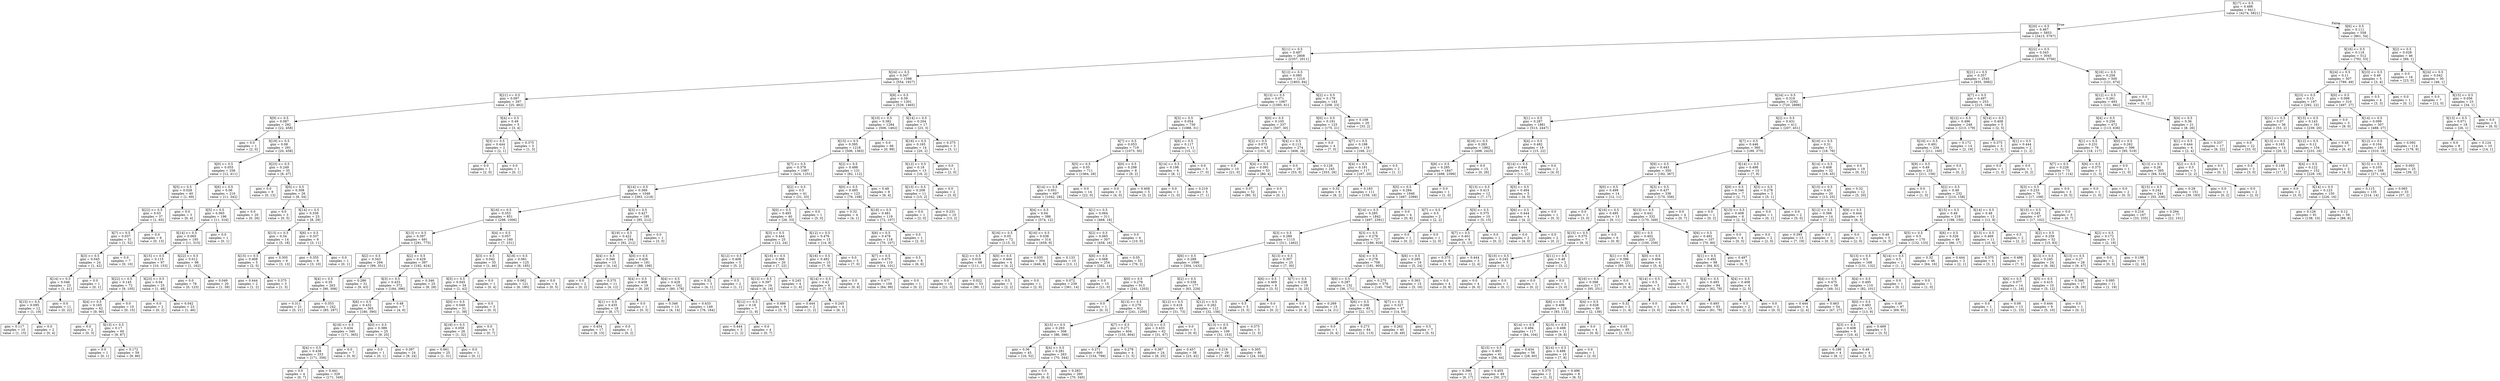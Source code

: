 digraph Tree {
node [shape=box] ;
0 [label="X[17] <= 0.5\ngini = 0.488\nsamples = 6411\nvalue = [4274, 5821]"] ;
1 [label="X[20] <= 0.5\ngini = 0.467\nsamples = 5853\nvalue = [3413, 5767]"] ;
0 -> 1 [labeldistance=2.5, labelangle=45, headlabel="True"] ;
2 [label="X[11] <= 0.5\ngini = 0.497\nsamples = 2808\nvalue = [2357, 2011]"] ;
1 -> 2 ;
3 [label="X[24] <= 0.5\ngini = 0.347\nsamples = 1598\nvalue = [554, 1927]"] ;
2 -> 3 ;
4 [label="X[21] <= 0.5\ngini = 0.097\nsamples = 297\nvalue = [25, 462]"] ;
3 -> 4 ;
5 [label="X[9] <= 0.5\ngini = 0.087\nsamples = 292\nvalue = [22, 458]"] ;
4 -> 5 ;
6 [label="gini = 0.0\nsamples = 1\nvalue = [2, 0]"] ;
5 -> 6 ;
7 [label="X[19] <= 0.5\ngini = 0.08\nsamples = 291\nvalue = [20, 458]"] ;
5 -> 7 ;
8 [label="X[0] <= 0.5\ngini = 0.055\nsamples = 256\nvalue = [12, 411]"] ;
7 -> 8 ;
9 [label="X[5] <= 0.5\ngini = 0.028\nsamples = 40\nvalue = [1, 69]"] ;
8 -> 9 ;
10 [label="X[22] <= 0.5\ngini = 0.03\nsamples = 37\nvalue = [1, 65]"] ;
9 -> 10 ;
11 [label="X[7] <= 0.5\ngini = 0.037\nsamples = 31\nvalue = [1, 52]"] ;
10 -> 11 ;
12 [label="X[3] <= 0.5\ngini = 0.045\nsamples = 24\nvalue = [1, 42]"] ;
11 -> 12 ;
13 [label="X[14] <= 0.5\ngini = 0.046\nsamples = 23\nvalue = [1, 41]"] ;
12 -> 13 ;
14 [label="X[15] <= 0.5\ngini = 0.095\nsamples = 12\nvalue = [1, 19]"] ;
13 -> 14 ;
15 [label="gini = 0.117\nsamples = 10\nvalue = [1, 15]"] ;
14 -> 15 ;
16 [label="gini = 0.0\nsamples = 2\nvalue = [0, 4]"] ;
14 -> 16 ;
17 [label="gini = 0.0\nsamples = 11\nvalue = [0, 22]"] ;
13 -> 17 ;
18 [label="gini = 0.0\nsamples = 1\nvalue = [0, 1]"] ;
12 -> 18 ;
19 [label="gini = 0.0\nsamples = 7\nvalue = [0, 10]"] ;
11 -> 19 ;
20 [label="gini = 0.0\nsamples = 6\nvalue = [0, 13]"] ;
10 -> 20 ;
21 [label="gini = 0.0\nsamples = 3\nvalue = [0, 4]"] ;
9 -> 21 ;
22 [label="X[6] <= 0.5\ngini = 0.06\nsamples = 216\nvalue = [11, 342]"] ;
8 -> 22 ;
23 [label="X[5] <= 0.5\ngini = 0.065\nsamples = 196\nvalue = [11, 316]"] ;
22 -> 23 ;
24 [label="X[14] <= 0.5\ngini = 0.065\nsamples = 195\nvalue = [11, 315]"] ;
23 -> 24 ;
25 [label="X[15] <= 0.5\ngini = 0.115\nsamples = 97\nvalue = [10, 153]"] ;
24 -> 25 ;
26 [label="X[22] <= 0.5\ngini = 0.145\nsamples = 72\nvalue = [9, 105]"] ;
25 -> 26 ;
27 [label="X[4] <= 0.5\ngini = 0.165\nsamples = 62\nvalue = [9, 90]"] ;
26 -> 27 ;
28 [label="gini = 0.0\nsamples = 2\nvalue = [0, 3]"] ;
27 -> 28 ;
29 [label="X[13] <= 0.5\ngini = 0.17\nsamples = 60\nvalue = [9, 87]"] ;
27 -> 29 ;
30 [label="gini = 0.0\nsamples = 1\nvalue = [0, 1]"] ;
29 -> 30 ;
31 [label="gini = 0.172\nsamples = 59\nvalue = [9, 86]"] ;
29 -> 31 ;
32 [label="gini = 0.0\nsamples = 10\nvalue = [0, 15]"] ;
26 -> 32 ;
33 [label="X[23] <= 0.5\ngini = 0.04\nsamples = 25\nvalue = [1, 48]"] ;
25 -> 33 ;
34 [label="gini = 0.0\nsamples = 2\nvalue = [0, 2]"] ;
33 -> 34 ;
35 [label="gini = 0.042\nsamples = 23\nvalue = [1, 46]"] ;
33 -> 35 ;
36 [label="X[22] <= 0.5\ngini = 0.012\nsamples = 98\nvalue = [1, 162]"] ;
24 -> 36 ;
37 [label="gini = 0.0\nsamples = 78\nvalue = [0, 123]"] ;
36 -> 37 ;
38 [label="gini = 0.049\nsamples = 20\nvalue = [1, 39]"] ;
36 -> 38 ;
39 [label="gini = 0.0\nsamples = 1\nvalue = [0, 1]"] ;
23 -> 39 ;
40 [label="gini = 0.0\nsamples = 20\nvalue = [0, 26]"] ;
22 -> 40 ;
41 [label="X[23] <= 0.5\ngini = 0.249\nsamples = 35\nvalue = [8, 47]"] ;
7 -> 41 ;
42 [label="gini = 0.0\nsamples = 9\nvalue = [0, 13]"] ;
41 -> 42 ;
43 [label="X[0] <= 0.5\ngini = 0.308\nsamples = 26\nvalue = [8, 34]"] ;
41 -> 43 ;
44 [label="gini = 0.0\nsamples = 3\nvalue = [0, 5]"] ;
43 -> 44 ;
45 [label="X[14] <= 0.5\ngini = 0.339\nsamples = 23\nvalue = [8, 29]"] ;
43 -> 45 ;
46 [label="X[13] <= 0.5\ngini = 0.34\nsamples = 14\nvalue = [5, 18]"] ;
45 -> 46 ;
47 [label="X[15] <= 0.5\ngini = 0.408\nsamples = 5\nvalue = [2, 5]"] ;
46 -> 47 ;
48 [label="gini = 0.444\nsamples = 2\nvalue = [1, 2]"] ;
47 -> 48 ;
49 [label="gini = 0.375\nsamples = 3\nvalue = [1, 3]"] ;
47 -> 49 ;
50 [label="gini = 0.305\nsamples = 9\nvalue = [3, 13]"] ;
46 -> 50 ;
51 [label="X[6] <= 0.5\ngini = 0.337\nsamples = 9\nvalue = [3, 11]"] ;
45 -> 51 ;
52 [label="gini = 0.355\nsamples = 8\nvalue = [3, 10]"] ;
51 -> 52 ;
53 [label="gini = 0.0\nsamples = 1\nvalue = [0, 1]"] ;
51 -> 53 ;
54 [label="X[4] <= 0.5\ngini = 0.49\nsamples = 5\nvalue = [3, 4]"] ;
4 -> 54 ;
55 [label="X[3] <= 0.5\ngini = 0.444\nsamples = 2\nvalue = [2, 1]"] ;
54 -> 55 ;
56 [label="gini = 0.0\nsamples = 1\nvalue = [2, 0]"] ;
55 -> 56 ;
57 [label="gini = 0.0\nsamples = 1\nvalue = [0, 1]"] ;
55 -> 57 ;
58 [label="gini = 0.375\nsamples = 3\nvalue = [1, 3]"] ;
54 -> 58 ;
59 [label="X[8] <= 0.5\ngini = 0.39\nsamples = 1301\nvalue = [529, 1465]"] ;
3 -> 59 ;
60 [label="X[10] <= 0.5\ngini = 0.382\nsamples = 1284\nvalue = [506, 1462]"] ;
59 -> 60 ;
61 [label="X[15] <= 0.5\ngini = 0.395\nsamples = 1218\nvalue = [506, 1363]"] ;
60 -> 61 ;
62 [label="X[7] <= 0.5\ngini = 0.378\nsamples = 1087\nvalue = [424, 1251]"] ;
61 -> 62 ;
63 [label="X[14] <= 0.5\ngini = 0.369\nsamples = 1046\nvalue = [393, 1218]"] ;
62 -> 63 ;
64 [label="X[16] <= 0.5\ngini = 0.353\nsamples = 851\nvalue = [298, 1006]"] ;
63 -> 64 ;
65 [label="X[13] <= 0.5\ngini = 0.397\nsamples = 691\nvalue = [291, 775]"] ;
64 -> 65 ;
66 [label="X[2] <= 0.5\ngini = 0.343\nsamples = 294\nvalue = [99, 351]"] ;
65 -> 66 ;
67 [label="X[4] <= 0.5\ngini = 0.35\nsamples = 263\nvalue = [90, 308]"] ;
66 -> 67 ;
68 [label="gini = 0.311\nsamples = 21\nvalue = [5, 21]"] ;
67 -> 68 ;
69 [label="gini = 0.353\nsamples = 242\nvalue = [85, 287]"] ;
67 -> 69 ;
70 [label="gini = 0.286\nsamples = 31\nvalue = [9, 43]"] ;
66 -> 70 ;
71 [label="X[2] <= 0.5\ngini = 0.429\nsamples = 397\nvalue = [192, 424]"] ;
65 -> 71 ;
72 [label="X[3] <= 0.5\ngini = 0.433\nsamples = 372\nvalue = [184, 396]"] ;
71 -> 72 ;
73 [label="X[6] <= 0.5\ngini = 0.432\nsamples = 365\nvalue = [180, 390]"] ;
72 -> 73 ;
74 [label="X[18] <= 0.5\ngini = 0.434\nsamples = 340\nvalue = [171, 365]"] ;
73 -> 74 ;
75 [label="X[4] <= 0.5\ngini = 0.438\nsamples = 333\nvalue = [171, 356]"] ;
74 -> 75 ;
76 [label="gini = 0.0\nsamples = 4\nvalue = [0, 7]"] ;
75 -> 76 ;
77 [label="gini = 0.441\nsamples = 329\nvalue = [171, 349]"] ;
75 -> 77 ;
78 [label="gini = 0.0\nsamples = 7\nvalue = [0, 9]"] ;
74 -> 78 ;
79 [label="X[0] <= 0.5\ngini = 0.389\nsamples = 25\nvalue = [9, 25]"] ;
73 -> 79 ;
80 [label="gini = 0.0\nsamples = 1\nvalue = [0, 1]"] ;
79 -> 80 ;
81 [label="gini = 0.397\nsamples = 24\nvalue = [9, 24]"] ;
79 -> 81 ;
82 [label="gini = 0.48\nsamples = 7\nvalue = [4, 6]"] ;
72 -> 82 ;
83 [label="gini = 0.346\nsamples = 25\nvalue = [8, 28]"] ;
71 -> 83 ;
84 [label="X[4] <= 0.5\ngini = 0.057\nsamples = 160\nvalue = [7, 231]"] ;
64 -> 84 ;
85 [label="X[3] <= 0.5\ngini = 0.042\nsamples = 35\nvalue = [1, 46]"] ;
84 -> 85 ;
86 [label="X[5] <= 0.5\ngini = 0.045\nsamples = 34\nvalue = [1, 42]"] ;
85 -> 86 ;
87 [label="X[0] <= 0.5\ngini = 0.049\nsamples = 31\nvalue = [1, 39]"] ;
86 -> 87 ;
88 [label="X[18] <= 0.5\ngini = 0.059\nsamples = 26\nvalue = [1, 32]"] ;
87 -> 88 ;
89 [label="gini = 0.061\nsamples = 25\nvalue = [1, 31]"] ;
88 -> 89 ;
90 [label="gini = 0.0\nsamples = 1\nvalue = [0, 1]"] ;
88 -> 90 ;
91 [label="gini = 0.0\nsamples = 5\nvalue = [0, 7]"] ;
87 -> 91 ;
92 [label="gini = 0.0\nsamples = 3\nvalue = [0, 3]"] ;
86 -> 92 ;
93 [label="gini = 0.0\nsamples = 1\nvalue = [0, 4]"] ;
85 -> 93 ;
94 [label="X[18] <= 0.5\ngini = 0.061\nsamples = 125\nvalue = [6, 185]"] ;
84 -> 94 ;
95 [label="gini = 0.062\nsamples = 121\nvalue = [6, 180]"] ;
94 -> 95 ;
96 [label="gini = 0.0\nsamples = 4\nvalue = [0, 5]"] ;
94 -> 96 ;
97 [label="X[3] <= 0.5\ngini = 0.427\nsamples = 195\nvalue = [95, 212]"] ;
63 -> 97 ;
98 [label="X[19] <= 0.5\ngini = 0.422\nsamples = 194\nvalue = [92, 212]"] ;
97 -> 98 ;
99 [label="X[4] <= 0.5\ngini = 0.346\nsamples = 13\nvalue = [4, 14]"] ;
98 -> 99 ;
100 [label="gini = 0.0\nsamples = 2\nvalue = [0, 2]"] ;
99 -> 100 ;
101 [label="gini = 0.375\nsamples = 11\nvalue = [4, 12]"] ;
99 -> 101 ;
102 [label="X[0] <= 0.5\ngini = 0.426\nsamples = 181\nvalue = [88, 198]"] ;
98 -> 102 ;
103 [label="X[4] <= 0.5\ngini = 0.408\nsamples = 19\nvalue = [8, 20]"] ;
102 -> 103 ;
104 [label="X[1] <= 0.5\ngini = 0.435\nsamples = 18\nvalue = [8, 17]"] ;
103 -> 104 ;
105 [label="gini = 0.454\nsamples = 17\nvalue = [8, 15]"] ;
104 -> 105 ;
106 [label="gini = 0.0\nsamples = 1\nvalue = [0, 2]"] ;
104 -> 106 ;
107 [label="gini = 0.0\nsamples = 1\nvalue = [0, 3]"] ;
103 -> 107 ;
108 [label="X[4] <= 0.5\ngini = 0.428\nsamples = 162\nvalue = [80, 178]"] ;
102 -> 108 ;
109 [label="gini = 0.346\nsamples = 13\nvalue = [4, 14]"] ;
108 -> 109 ;
110 [label="gini = 0.433\nsamples = 149\nvalue = [76, 164]"] ;
108 -> 110 ;
111 [label="gini = 0.0\nsamples = 1\nvalue = [3, 0]"] ;
97 -> 111 ;
112 [label="X[2] <= 0.5\ngini = 0.5\nsamples = 41\nvalue = [31, 33]"] ;
62 -> 112 ;
113 [label="X[0] <= 0.5\ngini = 0.493\nsamples = 40\nvalue = [26, 33]"] ;
112 -> 113 ;
114 [label="X[3] <= 0.5\ngini = 0.444\nsamples = 25\nvalue = [12, 24]"] ;
113 -> 114 ;
115 [label="X[12] <= 0.5\ngini = 0.408\nsamples = 5\nvalue = [5, 2]"] ;
114 -> 115 ;
116 [label="gini = 0.32\nsamples = 3\nvalue = [4, 1]"] ;
115 -> 116 ;
117 [label="gini = 0.5\nsamples = 2\nvalue = [1, 1]"] ;
115 -> 117 ;
118 [label="X[16] <= 0.5\ngini = 0.366\nsamples = 20\nvalue = [7, 22]"] ;
114 -> 118 ;
119 [label="X[13] <= 0.5\ngini = 0.397\nsamples = 16\nvalue = [6, 16]"] ;
118 -> 119 ;
120 [label="X[12] <= 0.5\ngini = 0.18\nsamples = 7\nvalue = [1, 9]"] ;
119 -> 120 ;
121 [label="gini = 0.444\nsamples = 3\nvalue = [1, 2]"] ;
120 -> 121 ;
122 [label="gini = 0.0\nsamples = 4\nvalue = [0, 7]"] ;
120 -> 122 ;
123 [label="gini = 0.486\nsamples = 9\nvalue = [5, 7]"] ;
119 -> 123 ;
124 [label="gini = 0.245\nsamples = 4\nvalue = [1, 6]"] ;
118 -> 124 ;
125 [label="X[12] <= 0.5\ngini = 0.476\nsamples = 15\nvalue = [14, 9]"] ;
113 -> 125 ;
126 [label="X[16] <= 0.5\ngini = 0.492\nsamples = 10\nvalue = [7, 9]"] ;
125 -> 126 ;
127 [label="X[14] <= 0.5\ngini = 0.42\nsamples = 6\nvalue = [7, 3]"] ;
126 -> 127 ;
128 [label="gini = 0.444\nsamples = 2\nvalue = [1, 2]"] ;
127 -> 128 ;
129 [label="gini = 0.245\nsamples = 4\nvalue = [6, 1]"] ;
127 -> 129 ;
130 [label="gini = 0.0\nsamples = 4\nvalue = [0, 6]"] ;
126 -> 130 ;
131 [label="gini = 0.0\nsamples = 5\nvalue = [7, 0]"] ;
125 -> 131 ;
132 [label="gini = 0.0\nsamples = 1\nvalue = [5, 0]"] ;
112 -> 132 ;
133 [label="X[2] <= 0.5\ngini = 0.488\nsamples = 131\nvalue = [82, 112]"] ;
61 -> 133 ;
134 [label="X[0] <= 0.5\ngini = 0.485\nsamples = 123\nvalue = [76, 108]"] ;
133 -> 134 ;
135 [label="gini = 0.32\nsamples = 4\nvalue = [4, 1]"] ;
134 -> 135 ;
136 [label="X[18] <= 0.5\ngini = 0.481\nsamples = 119\nvalue = [72, 107]"] ;
134 -> 136 ;
137 [label="X[6] <= 0.5\ngini = 0.478\nsamples = 118\nvalue = [70, 107]"] ;
136 -> 137 ;
138 [label="X[7] <= 0.5\ngini = 0.475\nsamples = 110\nvalue = [64, 101]"] ;
137 -> 138 ;
139 [label="gini = 0.477\nsamples = 109\nvalue = [64, 99]"] ;
138 -> 139 ;
140 [label="gini = 0.0\nsamples = 1\nvalue = [0, 2]"] ;
138 -> 140 ;
141 [label="gini = 0.5\nsamples = 8\nvalue = [6, 6]"] ;
137 -> 141 ;
142 [label="gini = 0.0\nsamples = 1\nvalue = [2, 0]"] ;
136 -> 142 ;
143 [label="gini = 0.48\nsamples = 8\nvalue = [6, 4]"] ;
133 -> 143 ;
144 [label="gini = 0.0\nsamples = 66\nvalue = [0, 99]"] ;
60 -> 144 ;
145 [label="X[14] <= 0.5\ngini = 0.204\nsamples = 17\nvalue = [23, 3]"] ;
59 -> 145 ;
146 [label="X[16] <= 0.5\ngini = 0.165\nsamples = 14\nvalue = [20, 2]"] ;
145 -> 146 ;
147 [label="X[12] <= 0.5\ngini = 0.18\nsamples = 13\nvalue = [18, 2]"] ;
146 -> 147 ;
148 [label="X[13] <= 0.5\ngini = 0.208\nsamples = 11\nvalue = [15, 2]"] ;
147 -> 148 ;
149 [label="gini = 0.0\nsamples = 1\nvalue = [2, 0]"] ;
148 -> 149 ;
150 [label="gini = 0.231\nsamples = 10\nvalue = [13, 2]"] ;
148 -> 150 ;
151 [label="gini = 0.0\nsamples = 2\nvalue = [3, 0]"] ;
147 -> 151 ;
152 [label="gini = 0.0\nsamples = 1\nvalue = [2, 0]"] ;
146 -> 152 ;
153 [label="gini = 0.375\nsamples = 3\nvalue = [3, 1]"] ;
145 -> 153 ;
154 [label="X[12] <= 0.5\ngini = 0.085\nsamples = 1210\nvalue = [1803, 84]"] ;
2 -> 154 ;
155 [label="X[13] <= 0.5\ngini = 0.071\nsamples = 1067\nvalue = [1595, 61]"] ;
154 -> 155 ;
156 [label="X[3] <= 0.5\ngini = 0.054\nsamples = 730\nvalue = [1088, 31]"] ;
155 -> 156 ;
157 [label="X[7] <= 0.5\ngini = 0.053\nsamples = 719\nvalue = [1073, 30]"] ;
156 -> 157 ;
158 [label="X[5] <= 0.5\ngini = 0.05\nsamples = 711\nvalue = [1064, 28]"] ;
157 -> 158 ;
159 [label="X[14] <= 0.5\ngini = 0.051\nsamples = 697\nvalue = [1042, 28]"] ;
158 -> 159 ;
160 [label="X[4] <= 0.5\ngini = 0.04\nsamples = 386\nvalue = [574, 12]"] ;
159 -> 160 ;
161 [label="X[16] <= 0.5\ngini = 0.05\nsamples = 72\nvalue = [115, 3]"] ;
160 -> 161 ;
162 [label="X[2] <= 0.5\ngini = 0.018\nsamples = 68\nvalue = [111, 1]"] ;
161 -> 162 ;
163 [label="gini = 0.0\nsamples = 15\nvalue = [21, 0]"] ;
162 -> 163 ;
164 [label="gini = 0.022\nsamples = 53\nvalue = [90, 1]"] ;
162 -> 164 ;
165 [label="X[0] <= 0.5\ngini = 0.444\nsamples = 4\nvalue = [4, 2]"] ;
161 -> 165 ;
166 [label="gini = 0.5\nsamples = 3\nvalue = [2, 2]"] ;
165 -> 166 ;
167 [label="gini = 0.0\nsamples = 1\nvalue = [2, 0]"] ;
165 -> 167 ;
168 [label="X[16] <= 0.5\ngini = 0.038\nsamples = 314\nvalue = [459, 9]"] ;
160 -> 168 ;
169 [label="gini = 0.035\nsamples = 304\nvalue = [446, 8]"] ;
168 -> 169 ;
170 [label="gini = 0.133\nsamples = 10\nvalue = [13, 1]"] ;
168 -> 170 ;
171 [label="X[1] <= 0.5\ngini = 0.064\nsamples = 311\nvalue = [468, 16]"] ;
159 -> 171 ;
172 [label="X[2] <= 0.5\ngini = 0.065\nsamples = 307\nvalue = [458, 16]"] ;
171 -> 172 ;
173 [label="X[6] <= 0.5\ngini = 0.068\nsamples = 254\nvalue = [382, 14]"] ;
172 -> 173 ;
174 [label="gini = 0.072\nsamples = 239\nvalue = [361, 14]"] ;
173 -> 174 ;
175 [label="gini = 0.0\nsamples = 15\nvalue = [21, 0]"] ;
173 -> 175 ;
176 [label="gini = 0.05\nsamples = 53\nvalue = [76, 2]"] ;
172 -> 176 ;
177 [label="gini = 0.0\nsamples = 4\nvalue = [10, 0]"] ;
171 -> 177 ;
178 [label="gini = 0.0\nsamples = 14\nvalue = [22, 0]"] ;
158 -> 178 ;
179 [label="X[0] <= 0.5\ngini = 0.298\nsamples = 8\nvalue = [9, 2]"] ;
157 -> 179 ;
180 [label="gini = 0.0\nsamples = 3\nvalue = [4, 0]"] ;
179 -> 180 ;
181 [label="gini = 0.408\nsamples = 5\nvalue = [5, 2]"] ;
179 -> 181 ;
182 [label="X[6] <= 0.5\ngini = 0.117\nsamples = 11\nvalue = [15, 1]"] ;
156 -> 182 ;
183 [label="X[14] <= 0.5\ngini = 0.198\nsamples = 6\nvalue = [8, 1]"] ;
182 -> 183 ;
184 [label="gini = 0.0\nsamples = 1\nvalue = [1, 0]"] ;
183 -> 184 ;
185 [label="gini = 0.219\nsamples = 5\nvalue = [7, 1]"] ;
183 -> 185 ;
186 [label="gini = 0.0\nsamples = 5\nvalue = [7, 0]"] ;
182 -> 186 ;
187 [label="X[0] <= 0.5\ngini = 0.105\nsamples = 337\nvalue = [507, 30]"] ;
155 -> 187 ;
188 [label="X[2] <= 0.5\ngini = 0.073\nsamples = 63\nvalue = [101, 4]"] ;
187 -> 188 ;
189 [label="gini = 0.0\nsamples = 10\nvalue = [21, 0]"] ;
188 -> 189 ;
190 [label="X[4] <= 0.5\ngini = 0.091\nsamples = 53\nvalue = [80, 4]"] ;
188 -> 190 ;
191 [label="gini = 0.07\nsamples = 52\nvalue = [80, 3]"] ;
190 -> 191 ;
192 [label="gini = 0.0\nsamples = 1\nvalue = [0, 1]"] ;
190 -> 192 ;
193 [label="X[4] <= 0.5\ngini = 0.113\nsamples = 274\nvalue = [406, 26]"] ;
187 -> 193 ;
194 [label="gini = 0.0\nsamples = 29\nvalue = [53, 0]"] ;
193 -> 194 ;
195 [label="gini = 0.128\nsamples = 245\nvalue = [353, 26]"] ;
193 -> 195 ;
196 [label="X[2] <= 0.5\ngini = 0.179\nsamples = 143\nvalue = [208, 23]"] ;
154 -> 196 ;
197 [label="X[0] <= 0.5\ngini = 0.191\nsamples = 123\nvalue = [175, 21]"] ;
196 -> 197 ;
198 [label="gini = 0.0\nsamples = 4\nvalue = [7, 0]"] ;
197 -> 198 ;
199 [label="X[7] <= 0.5\ngini = 0.198\nsamples = 119\nvalue = [168, 21]"] ;
197 -> 199 ;
200 [label="X[4] <= 0.5\ngini = 0.191\nsamples = 117\nvalue = [167, 20]"] ;
199 -> 200 ;
201 [label="gini = 0.32\nsamples = 6\nvalue = [8, 2]"] ;
200 -> 201 ;
202 [label="gini = 0.183\nsamples = 111\nvalue = [159, 18]"] ;
200 -> 202 ;
203 [label="gini = 0.5\nsamples = 2\nvalue = [1, 1]"] ;
199 -> 203 ;
204 [label="gini = 0.108\nsamples = 20\nvalue = [33, 2]"] ;
196 -> 204 ;
205 [label="X[22] <= 0.5\ngini = 0.343\nsamples = 3045\nvalue = [1056, 3756]"] ;
1 -> 205 ;
206 [label="X[21] <= 0.5\ngini = 0.357\nsamples = 2545\nvalue = [935, 3082]"] ;
205 -> 206 ;
207 [label="X[24] <= 0.5\ngini = 0.319\nsamples = 2292\nvalue = [720, 2898]"] ;
206 -> 207 ;
208 [label="X[1] <= 0.5\ngini = 0.287\nsamples = 1881\nvalue = [513, 2447]"] ;
207 -> 208 ;
209 [label="X[16] <= 0.5\ngini = 0.283\nsamples = 1862\nvalue = [498, 2425]"] ;
208 -> 209 ;
210 [label="X[8] <= 0.5\ngini = 0.285\nsamples = 1847\nvalue = [498, 2399]"] ;
209 -> 210 ;
211 [label="X[5] <= 0.5\ngini = 0.284\nsamples = 1846\nvalue = [497, 2399]"] ;
210 -> 211 ;
212 [label="X[14] <= 0.5\ngini = 0.285\nsamples = 1842\nvalue = [497, 2391]"] ;
211 -> 212 ;
213 [label="X[3] <= 0.5\ngini = 0.289\nsamples = 1115\nvalue = [311, 1462]"] ;
212 -> 213 ;
214 [label="X[6] <= 0.5\ngini = 0.289\nsamples = 1090\nvalue = [304, 1432]"] ;
213 -> 214 ;
215 [label="X[0] <= 0.5\ngini = 0.278\nsamples = 913\nvalue = [241, 1203]"] ;
214 -> 215 ;
216 [label="gini = 0.0\nsamples = 1\nvalue = [0, 3]"] ;
215 -> 216 ;
217 [label="X[13] <= 0.5\ngini = 0.279\nsamples = 912\nvalue = [241, 1200]"] ;
215 -> 217 ;
218 [label="X[15] <= 0.5\ngini = 0.293\nsamples = 308\nvalue = [86, 396]"] ;
217 -> 218 ;
219 [label="gini = 0.36\nsamples = 45\nvalue = [16, 52]"] ;
218 -> 219 ;
220 [label="X[4] <= 0.5\ngini = 0.281\nsamples = 263\nvalue = [70, 344]"] ;
218 -> 220 ;
221 [label="gini = 0.0\nsamples = 3\nvalue = [0, 4]"] ;
220 -> 221 ;
222 [label="gini = 0.283\nsamples = 260\nvalue = [70, 340]"] ;
220 -> 222 ;
223 [label="X[7] <= 0.5\ngini = 0.271\nsamples = 604\nvalue = [155, 804]"] ;
217 -> 223 ;
224 [label="gini = 0.271\nsamples = 600\nvalue = [154, 799]"] ;
223 -> 224 ;
225 [label="gini = 0.278\nsamples = 4\nvalue = [1, 5]"] ;
223 -> 225 ;
226 [label="X[2] <= 0.5\ngini = 0.338\nsamples = 177\nvalue = [63, 229]"] ;
214 -> 226 ;
227 [label="X[12] <= 0.5\ngini = 0.418\nsamples = 65\nvalue = [31, 73]"] ;
226 -> 227 ;
228 [label="X[13] <= 0.5\ngini = 0.433\nsamples = 62\nvalue = [31, 67]"] ;
227 -> 228 ;
229 [label="gini = 0.367\nsamples = 24\nvalue = [8, 25]"] ;
228 -> 229 ;
230 [label="gini = 0.457\nsamples = 38\nvalue = [23, 42]"] ;
228 -> 230 ;
231 [label="gini = 0.0\nsamples = 3\nvalue = [0, 6]"] ;
227 -> 231 ;
232 [label="X[12] <= 0.5\ngini = 0.282\nsamples = 112\nvalue = [32, 156]"] ;
226 -> 232 ;
233 [label="X[13] <= 0.5\ngini = 0.28\nsamples = 109\nvalue = [31, 153]"] ;
232 -> 233 ;
234 [label="gini = 0.219\nsamples = 29\nvalue = [7, 49]"] ;
233 -> 234 ;
235 [label="gini = 0.305\nsamples = 80\nvalue = [24, 104]"] ;
233 -> 235 ;
236 [label="gini = 0.375\nsamples = 3\nvalue = [1, 3]"] ;
232 -> 236 ;
237 [label="X[13] <= 0.5\ngini = 0.307\nsamples = 25\nvalue = [7, 30]"] ;
213 -> 237 ;
238 [label="X[6] <= 0.5\ngini = 0.469\nsamples = 6\nvalue = [3, 5]"] ;
237 -> 238 ;
239 [label="gini = 0.5\nsamples = 5\nvalue = [3, 3]"] ;
238 -> 239 ;
240 [label="gini = 0.0\nsamples = 1\nvalue = [0, 2]"] ;
238 -> 240 ;
241 [label="X[7] <= 0.5\ngini = 0.238\nsamples = 19\nvalue = [4, 25]"] ;
237 -> 241 ;
242 [label="gini = 0.0\nsamples = 4\nvalue = [0, 4]"] ;
241 -> 242 ;
243 [label="gini = 0.269\nsamples = 15\nvalue = [4, 21]"] ;
241 -> 243 ;
244 [label="X[3] <= 0.5\ngini = 0.278\nsamples = 727\nvalue = [186, 929]"] ;
212 -> 244 ;
245 [label="X[4] <= 0.5\ngini = 0.278\nsamples = 708\nvalue = [181, 905]"] ;
244 -> 245 ;
246 [label="X[0] <= 0.5\ngini = 0.287\nsamples = 132\nvalue = [36, 171]"] ;
245 -> 246 ;
247 [label="X[6] <= 0.5\ngini = 0.266\nsamples = 85\nvalue = [22, 117]"] ;
246 -> 247 ;
248 [label="gini = 0.0\nsamples = 1\nvalue = [0, 4]"] ;
247 -> 248 ;
249 [label="gini = 0.273\nsamples = 84\nvalue = [22, 113]"] ;
247 -> 249 ;
250 [label="X[7] <= 0.5\ngini = 0.327\nsamples = 47\nvalue = [14, 54]"] ;
246 -> 250 ;
251 [label="gini = 0.262\nsamples = 40\nvalue = [9, 49]"] ;
250 -> 251 ;
252 [label="gini = 0.5\nsamples = 7\nvalue = [5, 5]"] ;
250 -> 252 ;
253 [label="gini = 0.275\nsamples = 576\nvalue = [145, 734]"] ;
245 -> 253 ;
254 [label="X[6] <= 0.5\ngini = 0.285\nsamples = 19\nvalue = [5, 24]"] ;
244 -> 254 ;
255 [label="gini = 0.363\nsamples = 15\nvalue = [5, 16]"] ;
254 -> 255 ;
256 [label="gini = 0.0\nsamples = 4\nvalue = [0, 8]"] ;
254 -> 256 ;
257 [label="gini = 0.0\nsamples = 4\nvalue = [0, 8]"] ;
211 -> 257 ;
258 [label="gini = 0.0\nsamples = 1\nvalue = [1, 0]"] ;
210 -> 258 ;
259 [label="gini = 0.0\nsamples = 15\nvalue = [0, 26]"] ;
209 -> 259 ;
260 [label="X[4] <= 0.5\ngini = 0.482\nsamples = 19\nvalue = [15, 22]"] ;
208 -> 260 ;
261 [label="X[14] <= 0.5\ngini = 0.444\nsamples = 17\nvalue = [11, 22]"] ;
260 -> 261 ;
262 [label="X[13] <= 0.5\ngini = 0.413\nsamples = 12\nvalue = [7, 17]"] ;
261 -> 262 ;
263 [label="X[7] <= 0.5\ngini = 0.5\nsamples = 2\nvalue = [2, 2]"] ;
262 -> 263 ;
264 [label="gini = 0.0\nsamples = 1\nvalue = [0, 2]"] ;
263 -> 264 ;
265 [label="gini = 0.0\nsamples = 1\nvalue = [2, 0]"] ;
263 -> 265 ;
266 [label="X[5] <= 0.5\ngini = 0.375\nsamples = 10\nvalue = [5, 15]"] ;
262 -> 266 ;
267 [label="X[7] <= 0.5\ngini = 0.401\nsamples = 9\nvalue = [5, 13]"] ;
266 -> 267 ;
268 [label="gini = 0.375\nsamples = 6\nvalue = [3, 9]"] ;
267 -> 268 ;
269 [label="gini = 0.444\nsamples = 3\nvalue = [2, 4]"] ;
267 -> 269 ;
270 [label="gini = 0.0\nsamples = 1\nvalue = [0, 2]"] ;
266 -> 270 ;
271 [label="X[5] <= 0.5\ngini = 0.494\nsamples = 5\nvalue = [4, 5]"] ;
261 -> 271 ;
272 [label="X[6] <= 0.5\ngini = 0.444\nsamples = 4\nvalue = [4, 2]"] ;
271 -> 272 ;
273 [label="gini = 0.0\nsamples = 2\nvalue = [4, 0]"] ;
272 -> 273 ;
274 [label="gini = 0.0\nsamples = 2\nvalue = [0, 2]"] ;
272 -> 274 ;
275 [label="gini = 0.0\nsamples = 1\nvalue = [0, 3]"] ;
271 -> 275 ;
276 [label="gini = 0.0\nsamples = 2\nvalue = [4, 0]"] ;
260 -> 276 ;
277 [label="X[2] <= 0.5\ngini = 0.431\nsamples = 411\nvalue = [207, 451]"] ;
207 -> 277 ;
278 [label="X[7] <= 0.5\ngini = 0.446\nsamples = 360\nvalue = [189, 375]"] ;
277 -> 278 ;
279 [label="X[9] <= 0.5\ngini = 0.443\nsamples = 350\nvalue = [182, 367]"] ;
278 -> 279 ;
280 [label="X[0] <= 0.5\ngini = 0.499\nsamples = 14\nvalue = [12, 11]"] ;
279 -> 280 ;
281 [label="gini = 0.0\nsamples = 1\nvalue = [3, 0]"] ;
280 -> 281 ;
282 [label="X[16] <= 0.5\ngini = 0.495\nsamples = 13\nvalue = [9, 11]"] ;
280 -> 282 ;
283 [label="X[15] <= 0.5\ngini = 0.375\nsamples = 7\nvalue = [9, 3]"] ;
282 -> 283 ;
284 [label="X[10] <= 0.5\ngini = 0.245\nsamples = 5\nvalue = [6, 1]"] ;
283 -> 284 ;
285 [label="gini = 0.0\nsamples = 4\nvalue = [6, 0]"] ;
284 -> 285 ;
286 [label="gini = 0.0\nsamples = 1\nvalue = [0, 1]"] ;
284 -> 286 ;
287 [label="X[11] <= 0.5\ngini = 0.48\nsamples = 2\nvalue = [3, 2]"] ;
283 -> 287 ;
288 [label="gini = 0.0\nsamples = 1\nvalue = [0, 2]"] ;
287 -> 288 ;
289 [label="gini = 0.0\nsamples = 1\nvalue = [3, 0]"] ;
287 -> 289 ;
290 [label="gini = 0.0\nsamples = 6\nvalue = [0, 8]"] ;
282 -> 290 ;
291 [label="X[3] <= 0.5\ngini = 0.437\nsamples = 336\nvalue = [170, 356]"] ;
279 -> 291 ;
292 [label="X[13] <= 0.5\ngini = 0.441\nsamples = 332\nvalue = [170, 349]"] ;
291 -> 292 ;
293 [label="X[5] <= 0.5\ngini = 0.402\nsamples = 225\nvalue = [100, 259]"] ;
292 -> 293 ;
294 [label="X[1] <= 0.5\ngini = 0.396\nsamples = 221\nvalue = [95, 255]"] ;
293 -> 294 ;
295 [label="X[16] <= 0.5\ngini = 0.398\nsamples = 217\nvalue = [95, 251]"] ;
294 -> 295 ;
296 [label="X[6] <= 0.5\ngini = 0.496\nsamples = 128\nvalue = [93, 112]"] ;
295 -> 296 ;
297 [label="X[14] <= 0.5\ngini = 0.494\nsamples = 117\nvalue = [84, 104]"] ;
296 -> 297 ;
298 [label="X[15] <= 0.5\ngini = 0.493\nsamples = 61\nvalue = [56, 44]"] ;
297 -> 298 ;
299 [label="gini = 0.386\nsamples = 12\nvalue = [6, 17]"] ;
298 -> 299 ;
300 [label="gini = 0.455\nsamples = 49\nvalue = [50, 27]"] ;
298 -> 300 ;
301 [label="gini = 0.434\nsamples = 56\nvalue = [28, 60]"] ;
297 -> 301 ;
302 [label="X[15] <= 0.5\ngini = 0.498\nsamples = 11\nvalue = [9, 8]"] ;
296 -> 302 ;
303 [label="X[14] <= 0.5\ngini = 0.498\nsamples = 10\nvalue = [7, 8]"] ;
302 -> 303 ;
304 [label="gini = 0.375\nsamples = 2\nvalue = [1, 3]"] ;
303 -> 304 ;
305 [label="gini = 0.496\nsamples = 8\nvalue = [6, 5]"] ;
303 -> 305 ;
306 [label="gini = 0.0\nsamples = 1\nvalue = [2, 0]"] ;
302 -> 306 ;
307 [label="X[4] <= 0.5\ngini = 0.028\nsamples = 89\nvalue = [2, 139]"] ;
295 -> 307 ;
308 [label="gini = 0.0\nsamples = 4\nvalue = [0, 8]"] ;
307 -> 308 ;
309 [label="gini = 0.03\nsamples = 85\nvalue = [2, 131]"] ;
307 -> 309 ;
310 [label="gini = 0.0\nsamples = 4\nvalue = [0, 4]"] ;
294 -> 310 ;
311 [label="X[0] <= 0.5\ngini = 0.494\nsamples = 4\nvalue = [5, 4]"] ;
293 -> 311 ;
312 [label="X[14] <= 0.5\ngini = 0.5\nsamples = 3\nvalue = [4, 4]"] ;
311 -> 312 ;
313 [label="gini = 0.32\nsamples = 2\nvalue = [1, 4]"] ;
312 -> 313 ;
314 [label="gini = 0.0\nsamples = 1\nvalue = [3, 0]"] ;
312 -> 314 ;
315 [label="gini = 0.0\nsamples = 1\nvalue = [1, 0]"] ;
311 -> 315 ;
316 [label="X[6] <= 0.5\ngini = 0.492\nsamples = 107\nvalue = [70, 90]"] ;
292 -> 316 ;
317 [label="X[1] <= 0.5\ngini = 0.492\nsamples = 98\nvalue = [64, 83]"] ;
316 -> 317 ;
318 [label="X[4] <= 0.5\ngini = 0.493\nsamples = 94\nvalue = [62, 78]"] ;
317 -> 318 ;
319 [label="gini = 0.0\nsamples = 1\nvalue = [1, 0]"] ;
318 -> 319 ;
320 [label="gini = 0.493\nsamples = 93\nvalue = [61, 78]"] ;
318 -> 320 ;
321 [label="X[4] <= 0.5\ngini = 0.408\nsamples = 4\nvalue = [2, 5]"] ;
317 -> 321 ;
322 [label="gini = 0.5\nsamples = 2\nvalue = [2, 2]"] ;
321 -> 322 ;
323 [label="gini = 0.0\nsamples = 2\nvalue = [0, 3]"] ;
321 -> 323 ;
324 [label="gini = 0.497\nsamples = 9\nvalue = [6, 7]"] ;
316 -> 324 ;
325 [label="gini = 0.0\nsamples = 4\nvalue = [0, 7]"] ;
291 -> 325 ;
326 [label="X[14] <= 0.5\ngini = 0.498\nsamples = 10\nvalue = [7, 8]"] ;
278 -> 326 ;
327 [label="X[9] <= 0.5\ngini = 0.346\nsamples = 7\nvalue = [2, 7]"] ;
326 -> 327 ;
328 [label="gini = 0.0\nsamples = 1\nvalue = [0, 2]"] ;
327 -> 328 ;
329 [label="X[15] <= 0.5\ngini = 0.408\nsamples = 6\nvalue = [2, 5]"] ;
327 -> 329 ;
330 [label="gini = 0.0\nsamples = 4\nvalue = [0, 5]"] ;
329 -> 330 ;
331 [label="gini = 0.0\nsamples = 2\nvalue = [2, 0]"] ;
329 -> 331 ;
332 [label="X[3] <= 0.5\ngini = 0.278\nsamples = 3\nvalue = [5, 1]"] ;
326 -> 332 ;
333 [label="gini = 0.0\nsamples = 1\nvalue = [0, 1]"] ;
332 -> 333 ;
334 [label="gini = 0.0\nsamples = 2\nvalue = [5, 0]"] ;
332 -> 334 ;
335 [label="X[16] <= 0.5\ngini = 0.31\nsamples = 51\nvalue = [18, 76]"] ;
277 -> 335 ;
336 [label="X[14] <= 0.5\ngini = 0.408\nsamples = 32\nvalue = [18, 45]"] ;
335 -> 336 ;
337 [label="X[15] <= 0.5\ngini = 0.45\nsamples = 20\nvalue = [13, 25]"] ;
336 -> 337 ;
338 [label="X[12] <= 0.5\ngini = 0.366\nsamples = 14\nvalue = [7, 22]"] ;
337 -> 338 ;
339 [label="gini = 0.393\nsamples = 13\nvalue = [7, 19]"] ;
338 -> 339 ;
340 [label="gini = 0.0\nsamples = 1\nvalue = [0, 3]"] ;
338 -> 340 ;
341 [label="X[9] <= 0.5\ngini = 0.444\nsamples = 6\nvalue = [6, 3]"] ;
337 -> 341 ;
342 [label="gini = 0.0\nsamples = 1\nvalue = [2, 0]"] ;
341 -> 342 ;
343 [label="gini = 0.49\nsamples = 5\nvalue = [4, 3]"] ;
341 -> 343 ;
344 [label="gini = 0.32\nsamples = 12\nvalue = [5, 20]"] ;
336 -> 344 ;
345 [label="gini = 0.0\nsamples = 19\nvalue = [0, 31]"] ;
335 -> 345 ;
346 [label="X[7] <= 0.5\ngini = 0.497\nsamples = 253\nvalue = [215, 184]"] ;
206 -> 346 ;
347 [label="X[12] <= 0.5\ngini = 0.496\nsamples = 248\nvalue = [213, 179]"] ;
346 -> 347 ;
348 [label="X[16] <= 0.5\ngini = 0.491\nsamples = 234\nvalue = [211, 160]"] ;
347 -> 348 ;
349 [label="X[9] <= 0.5\ngini = 0.49\nsamples = 233\nvalue = [211, 158]"] ;
348 -> 349 ;
350 [label="gini = 0.0\nsamples = 1\nvalue = [1, 0]"] ;
349 -> 350 ;
351 [label="X[2] <= 0.5\ngini = 0.49\nsamples = 232\nvalue = [210, 158]"] ;
349 -> 351 ;
352 [label="X[15] <= 0.5\ngini = 0.49\nsamples = 219\nvalue = [198, 150]"] ;
351 -> 352 ;
353 [label="X[5] <= 0.5\ngini = 0.5\nsamples = 170\nvalue = [132, 133]"] ;
352 -> 353 ;
354 [label="X[13] <= 0.5\ngini = 0.5\nsamples = 168\nvalue = [131, 132]"] ;
353 -> 354 ;
355 [label="X[4] <= 0.5\ngini = 0.475\nsamples = 58\nvalue = [49, 31]"] ;
354 -> 355 ;
356 [label="gini = 0.444\nsamples = 4\nvalue = [2, 4]"] ;
355 -> 356 ;
357 [label="gini = 0.463\nsamples = 54\nvalue = [47, 27]"] ;
355 -> 357 ;
358 [label="X[4] <= 0.5\ngini = 0.495\nsamples = 110\nvalue = [82, 101]"] ;
354 -> 358 ;
359 [label="X[0] <= 0.5\ngini = 0.483\nsamples = 13\nvalue = [13, 9]"] ;
358 -> 359 ;
360 [label="X[3] <= 0.5\ngini = 0.408\nsamples = 8\nvalue = [10, 4]"] ;
359 -> 360 ;
361 [label="gini = 0.198\nsamples = 4\nvalue = [8, 1]"] ;
360 -> 361 ;
362 [label="gini = 0.48\nsamples = 4\nvalue = [2, 3]"] ;
360 -> 362 ;
363 [label="gini = 0.469\nsamples = 5\nvalue = [3, 5]"] ;
359 -> 363 ;
364 [label="gini = 0.49\nsamples = 97\nvalue = [69, 92]"] ;
358 -> 364 ;
365 [label="X[14] <= 0.5\ngini = 0.5\nsamples = 2\nvalue = [1, 1]"] ;
353 -> 365 ;
366 [label="gini = 0.0\nsamples = 1\nvalue = [0, 1]"] ;
365 -> 366 ;
367 [label="gini = 0.0\nsamples = 1\nvalue = [1, 0]"] ;
365 -> 367 ;
368 [label="X[6] <= 0.5\ngini = 0.326\nsamples = 49\nvalue = [66, 17]"] ;
352 -> 368 ;
369 [label="gini = 0.32\nsamples = 46\nvalue = [64, 16]"] ;
368 -> 369 ;
370 [label="gini = 0.444\nsamples = 3\nvalue = [2, 1]"] ;
368 -> 370 ;
371 [label="X[14] <= 0.5\ngini = 0.48\nsamples = 13\nvalue = [12, 8]"] ;
351 -> 371 ;
372 [label="X[13] <= 0.5\ngini = 0.469\nsamples = 11\nvalue = [10, 6]"] ;
371 -> 372 ;
373 [label="gini = 0.375\nsamples = 4\nvalue = [3, 1]"] ;
372 -> 373 ;
374 [label="gini = 0.486\nsamples = 7\nvalue = [7, 5]"] ;
372 -> 374 ;
375 [label="gini = 0.5\nsamples = 2\nvalue = [2, 2]"] ;
371 -> 375 ;
376 [label="gini = 0.0\nsamples = 1\nvalue = [0, 2]"] ;
348 -> 376 ;
377 [label="gini = 0.172\nsamples = 14\nvalue = [2, 19]"] ;
347 -> 377 ;
378 [label="X[14] <= 0.5\ngini = 0.408\nsamples = 5\nvalue = [2, 5]"] ;
346 -> 378 ;
379 [label="gini = 0.375\nsamples = 3\nvalue = [1, 3]"] ;
378 -> 379 ;
380 [label="X[1] <= 0.5\ngini = 0.444\nsamples = 2\nvalue = [1, 2]"] ;
378 -> 380 ;
381 [label="gini = 0.0\nsamples = 1\nvalue = [1, 0]"] ;
380 -> 381 ;
382 [label="gini = 0.0\nsamples = 1\nvalue = [0, 2]"] ;
380 -> 382 ;
383 [label="X[16] <= 0.5\ngini = 0.258\nsamples = 500\nvalue = [121, 674]"] ;
205 -> 383 ;
384 [label="X[12] <= 0.5\ngini = 0.261\nsamples = 493\nvalue = [121, 662]"] ;
383 -> 384 ;
385 [label="X[4] <= 0.5\ngini = 0.256\nsamples = 472\nvalue = [113, 636]"] ;
384 -> 385 ;
386 [label="X[1] <= 0.5\ngini = 0.231\nsamples = 76\nvalue = [18, 117]"] ;
385 -> 386 ;
387 [label="X[7] <= 0.5\ngini = 0.226\nsamples = 73\nvalue = [17, 114]"] ;
386 -> 387 ;
388 [label="X[3] <= 0.5\ngini = 0.233\nsamples = 70\nvalue = [17, 109]"] ;
387 -> 388 ;
389 [label="X[15] <= 0.5\ngini = 0.245\nsamples = 67\nvalue = [17, 102]"] ;
388 -> 389 ;
390 [label="X[2] <= 0.5\ngini = 0.259\nsamples = 52\nvalue = [15, 83]"] ;
389 -> 390 ;
391 [label="X[13] <= 0.5\ngini = 0.245\nsamples = 24\nvalue = [6, 36]"] ;
390 -> 391 ;
392 [label="X[6] <= 0.5\ngini = 0.077\nsamples = 14\nvalue = [1, 24]"] ;
391 -> 392 ;
393 [label="gini = 0.0\nsamples = 1\nvalue = [0, 1]"] ;
392 -> 393 ;
394 [label="gini = 0.08\nsamples = 13\nvalue = [1, 23]"] ;
392 -> 394 ;
395 [label="X[5] <= 0.5\ngini = 0.415\nsamples = 10\nvalue = [5, 12]"] ;
391 -> 395 ;
396 [label="gini = 0.444\nsamples = 9\nvalue = [5, 10]"] ;
395 -> 396 ;
397 [label="gini = 0.0\nsamples = 1\nvalue = [0, 2]"] ;
395 -> 397 ;
398 [label="X[13] <= 0.5\ngini = 0.27\nsamples = 28\nvalue = [9, 47]"] ;
390 -> 398 ;
399 [label="gini = 0.346\nsamples = 17\nvalue = [8, 28]"] ;
398 -> 399 ;
400 [label="gini = 0.095\nsamples = 11\nvalue = [1, 19]"] ;
398 -> 400 ;
401 [label="X[2] <= 0.5\ngini = 0.172\nsamples = 15\nvalue = [2, 19]"] ;
389 -> 401 ;
402 [label="gini = 0.0\nsamples = 2\nvalue = [0, 3]"] ;
401 -> 402 ;
403 [label="gini = 0.198\nsamples = 13\nvalue = [2, 16]"] ;
401 -> 403 ;
404 [label="gini = 0.0\nsamples = 3\nvalue = [0, 7]"] ;
388 -> 404 ;
405 [label="gini = 0.0\nsamples = 3\nvalue = [0, 5]"] ;
387 -> 405 ;
406 [label="X[6] <= 0.5\ngini = 0.375\nsamples = 3\nvalue = [1, 3]"] ;
386 -> 406 ;
407 [label="gini = 0.0\nsamples = 1\nvalue = [1, 0]"] ;
406 -> 407 ;
408 [label="gini = 0.0\nsamples = 2\nvalue = [0, 3]"] ;
406 -> 408 ;
409 [label="X[0] <= 0.5\ngini = 0.262\nsamples = 396\nvalue = [95, 519]"] ;
385 -> 409 ;
410 [label="gini = 0.0\nsamples = 1\nvalue = [1, 0]"] ;
409 -> 410 ;
411 [label="X[13] <= 0.5\ngini = 0.26\nsamples = 395\nvalue = [94, 519]"] ;
409 -> 411 ;
412 [label="X[15] <= 0.5\ngini = 0.242\nsamples = 244\nvalue = [55, 336]"] ;
411 -> 412 ;
413 [label="gini = 0.216\nsamples = 167\nvalue = [33, 235]"] ;
412 -> 413 ;
414 [label="gini = 0.294\nsamples = 77\nvalue = [22, 101]"] ;
412 -> 414 ;
415 [label="gini = 0.29\nsamples = 151\nvalue = [39, 183]"] ;
411 -> 415 ;
416 [label="X[4] <= 0.5\ngini = 0.36\nsamples = 21\nvalue = [8, 26]"] ;
384 -> 416 ;
417 [label="X[1] <= 0.5\ngini = 0.444\nsamples = 4\nvalue = [2, 4]"] ;
416 -> 417 ;
418 [label="X[2] <= 0.5\ngini = 0.5\nsamples = 3\nvalue = [2, 2]"] ;
417 -> 418 ;
419 [label="gini = 0.0\nsamples = 1\nvalue = [0, 2]"] ;
418 -> 419 ;
420 [label="gini = 0.0\nsamples = 2\nvalue = [2, 0]"] ;
418 -> 420 ;
421 [label="gini = 0.0\nsamples = 1\nvalue = [0, 2]"] ;
417 -> 421 ;
422 [label="gini = 0.337\nsamples = 17\nvalue = [6, 22]"] ;
416 -> 422 ;
423 [label="gini = 0.0\nsamples = 7\nvalue = [0, 12]"] ;
383 -> 423 ;
424 [label="X[6] <= 0.5\ngini = 0.111\nsamples = 558\nvalue = [861, 54]"] ;
0 -> 424 [labeldistance=2.5, labelangle=-45, headlabel="False"] ;
425 [label="X[16] <= 0.5\ngini = 0.118\nsamples = 512\nvalue = [792, 53]"] ;
424 -> 425 ;
426 [label="X[24] <= 0.5\ngini = 0.11\nsamples = 507\nvalue = [789, 49]"] ;
425 -> 426 ;
427 [label="X[23] <= 0.5\ngini = 0.13\nsamples = 197\nvalue = [292, 22]"] ;
426 -> 427 ;
428 [label="X[21] <= 0.5\ngini = 0.07\nsamples = 36\nvalue = [53, 2]"] ;
427 -> 428 ;
429 [label="gini = 0.0\nsamples = 22\nvalue = [33, 0]"] ;
428 -> 429 ;
430 [label="X[13] <= 0.5\ngini = 0.165\nsamples = 14\nvalue = [20, 2]"] ;
428 -> 430 ;
431 [label="gini = 0.0\nsamples = 3\nvalue = [3, 0]"] ;
430 -> 431 ;
432 [label="gini = 0.188\nsamples = 11\nvalue = [17, 2]"] ;
430 -> 432 ;
433 [label="X[15] <= 0.5\ngini = 0.143\nsamples = 161\nvalue = [239, 20]"] ;
427 -> 433 ;
434 [label="X[12] <= 0.5\ngini = 0.12\nsamples = 154\nvalue = [233, 16]"] ;
433 -> 434 ;
435 [label="X[4] <= 0.5\ngini = 0.122\nsamples = 152\nvalue = [229, 16]"] ;
434 -> 435 ;
436 [label="gini = 0.0\nsamples = 2\nvalue = [3, 0]"] ;
435 -> 436 ;
437 [label="X[14] <= 0.5\ngini = 0.123\nsamples = 150\nvalue = [226, 16]"] ;
435 -> 437 ;
438 [label="gini = 0.126\nsamples = 91\nvalue = [138, 10]"] ;
437 -> 438 ;
439 [label="gini = 0.12\nsamples = 59\nvalue = [88, 6]"] ;
437 -> 439 ;
440 [label="gini = 0.0\nsamples = 2\nvalue = [4, 0]"] ;
434 -> 440 ;
441 [label="gini = 0.48\nsamples = 7\nvalue = [6, 4]"] ;
433 -> 441 ;
442 [label="X[0] <= 0.5\ngini = 0.098\nsamples = 310\nvalue = [497, 27]"] ;
426 -> 442 ;
443 [label="gini = 0.0\nsamples = 3\nvalue = [9, 0]"] ;
442 -> 443 ;
444 [label="X[14] <= 0.5\ngini = 0.099\nsamples = 307\nvalue = [488, 27]"] ;
442 -> 444 ;
445 [label="X[12] <= 0.5\ngini = 0.104\nsamples = 193\nvalue = [310, 18]"] ;
444 -> 445 ;
446 [label="X[15] <= 0.5\ngini = 0.105\nsamples = 168\nvalue = [271, 16]"] ;
445 -> 446 ;
447 [label="gini = 0.115\nsamples = 135\nvalue = [214, 14]"] ;
446 -> 447 ;
448 [label="gini = 0.065\nsamples = 33\nvalue = [57, 2]"] ;
446 -> 448 ;
449 [label="gini = 0.093\nsamples = 25\nvalue = [39, 2]"] ;
445 -> 449 ;
450 [label="gini = 0.092\nsamples = 114\nvalue = [178, 9]"] ;
444 -> 450 ;
451 [label="X[23] <= 0.5\ngini = 0.49\nsamples = 5\nvalue = [3, 4]"] ;
425 -> 451 ;
452 [label="gini = 0.5\nsamples = 4\nvalue = [3, 3]"] ;
451 -> 452 ;
453 [label="gini = 0.0\nsamples = 1\nvalue = [0, 1]"] ;
451 -> 453 ;
454 [label="X[2] <= 0.5\ngini = 0.028\nsamples = 46\nvalue = [69, 1]"] ;
424 -> 454 ;
455 [label="gini = 0.0\nsamples = 16\nvalue = [23, 0]"] ;
454 -> 455 ;
456 [label="X[24] <= 0.5\ngini = 0.042\nsamples = 30\nvalue = [46, 1]"] ;
454 -> 456 ;
457 [label="gini = 0.0\nsamples = 7\nvalue = [12, 0]"] ;
456 -> 457 ;
458 [label="X[15] <= 0.5\ngini = 0.056\nsamples = 23\nvalue = [34, 1]"] ;
456 -> 458 ;
459 [label="X[13] <= 0.5\ngini = 0.071\nsamples = 18\nvalue = [26, 1]"] ;
458 -> 459 ;
460 [label="gini = 0.0\nsamples = 8\nvalue = [12, 0]"] ;
459 -> 460 ;
461 [label="gini = 0.124\nsamples = 10\nvalue = [14, 1]"] ;
459 -> 461 ;
462 [label="gini = 0.0\nsamples = 5\nvalue = [8, 0]"] ;
458 -> 462 ;
}